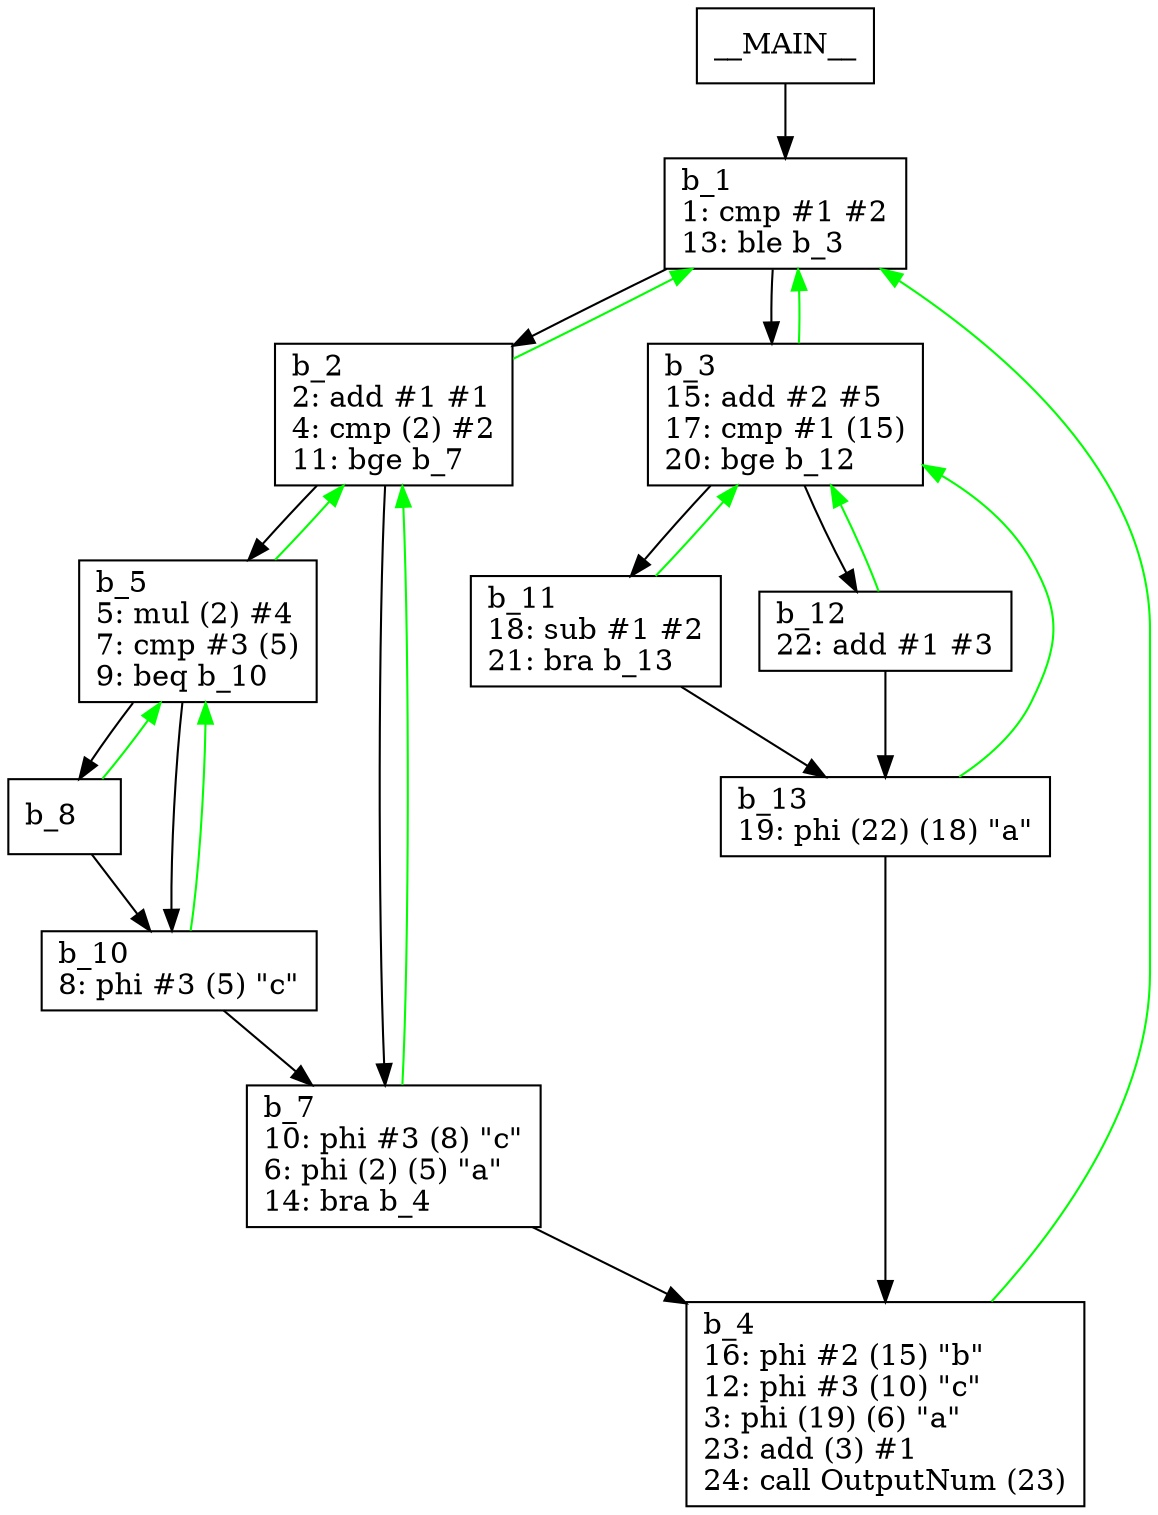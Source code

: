 digraph Computation {
node [shape=box];
__MAIN__ -> b_1;
b_1 [label="b_1\l1: cmp #1 #2\l13: ble b_3\l"]
b_1 -> b_2;
b_2 [label="b_2\l2: add #1 #1\l4: cmp (2) #2\l11: bge b_7\l"]
b_2 -> b_5;
b_5 [label="b_5\l5: mul (2) #4\l7: cmp #3 (5)\l9: beq b_10\l"]
b_5 -> b_8;
b_8 [label="b_8\l"]
b_8 -> b_10;
b_10 [label="b_10\l8: phi #3 (5) \"c\"\l"]
b_10 -> b_7;
b_7 [label="b_7\l10: phi #3 (8) \"c\"\l6: phi (2) (5) \"a\"\l14: bra b_4\l"]
b_7 -> b_4;
b_4 [label="b_4\l16: phi #2 (15) \"b\"\l12: phi #3 (10) \"c\"\l3: phi (19) (6) \"a\"\l23: add (3) #1\l24: call OutputNum (23)\l"]
b_4 -> b_1[color="green"];
b_7 -> b_2[color="green"];
b_10 -> b_5[color="green"];
b_8 -> b_5[color="green"];
b_5 -> b_10;
b_5 -> b_2[color="green"];
b_2 -> b_7;
b_2 -> b_1[color="green"];
b_1 -> b_3;
b_3 [label="b_3\l15: add #2 #5\l17: cmp #1 (15)\l20: bge b_12\l"]
b_3 -> b_11;
b_11 [label="b_11\l18: sub #1 #2\l21: bra b_13\l"]
b_11 -> b_13;
b_13 [label="b_13\l19: phi (22) (18) \"a\"\l"]
b_13 -> b_4;
b_13 -> b_3[color="green"];
b_11 -> b_3[color="green"];
b_3 -> b_12;
b_12 [label="b_12\l22: add #1 #3\l"]
b_12 -> b_13;
b_12 -> b_3[color="green"];
b_3 -> b_1[color="green"];
}